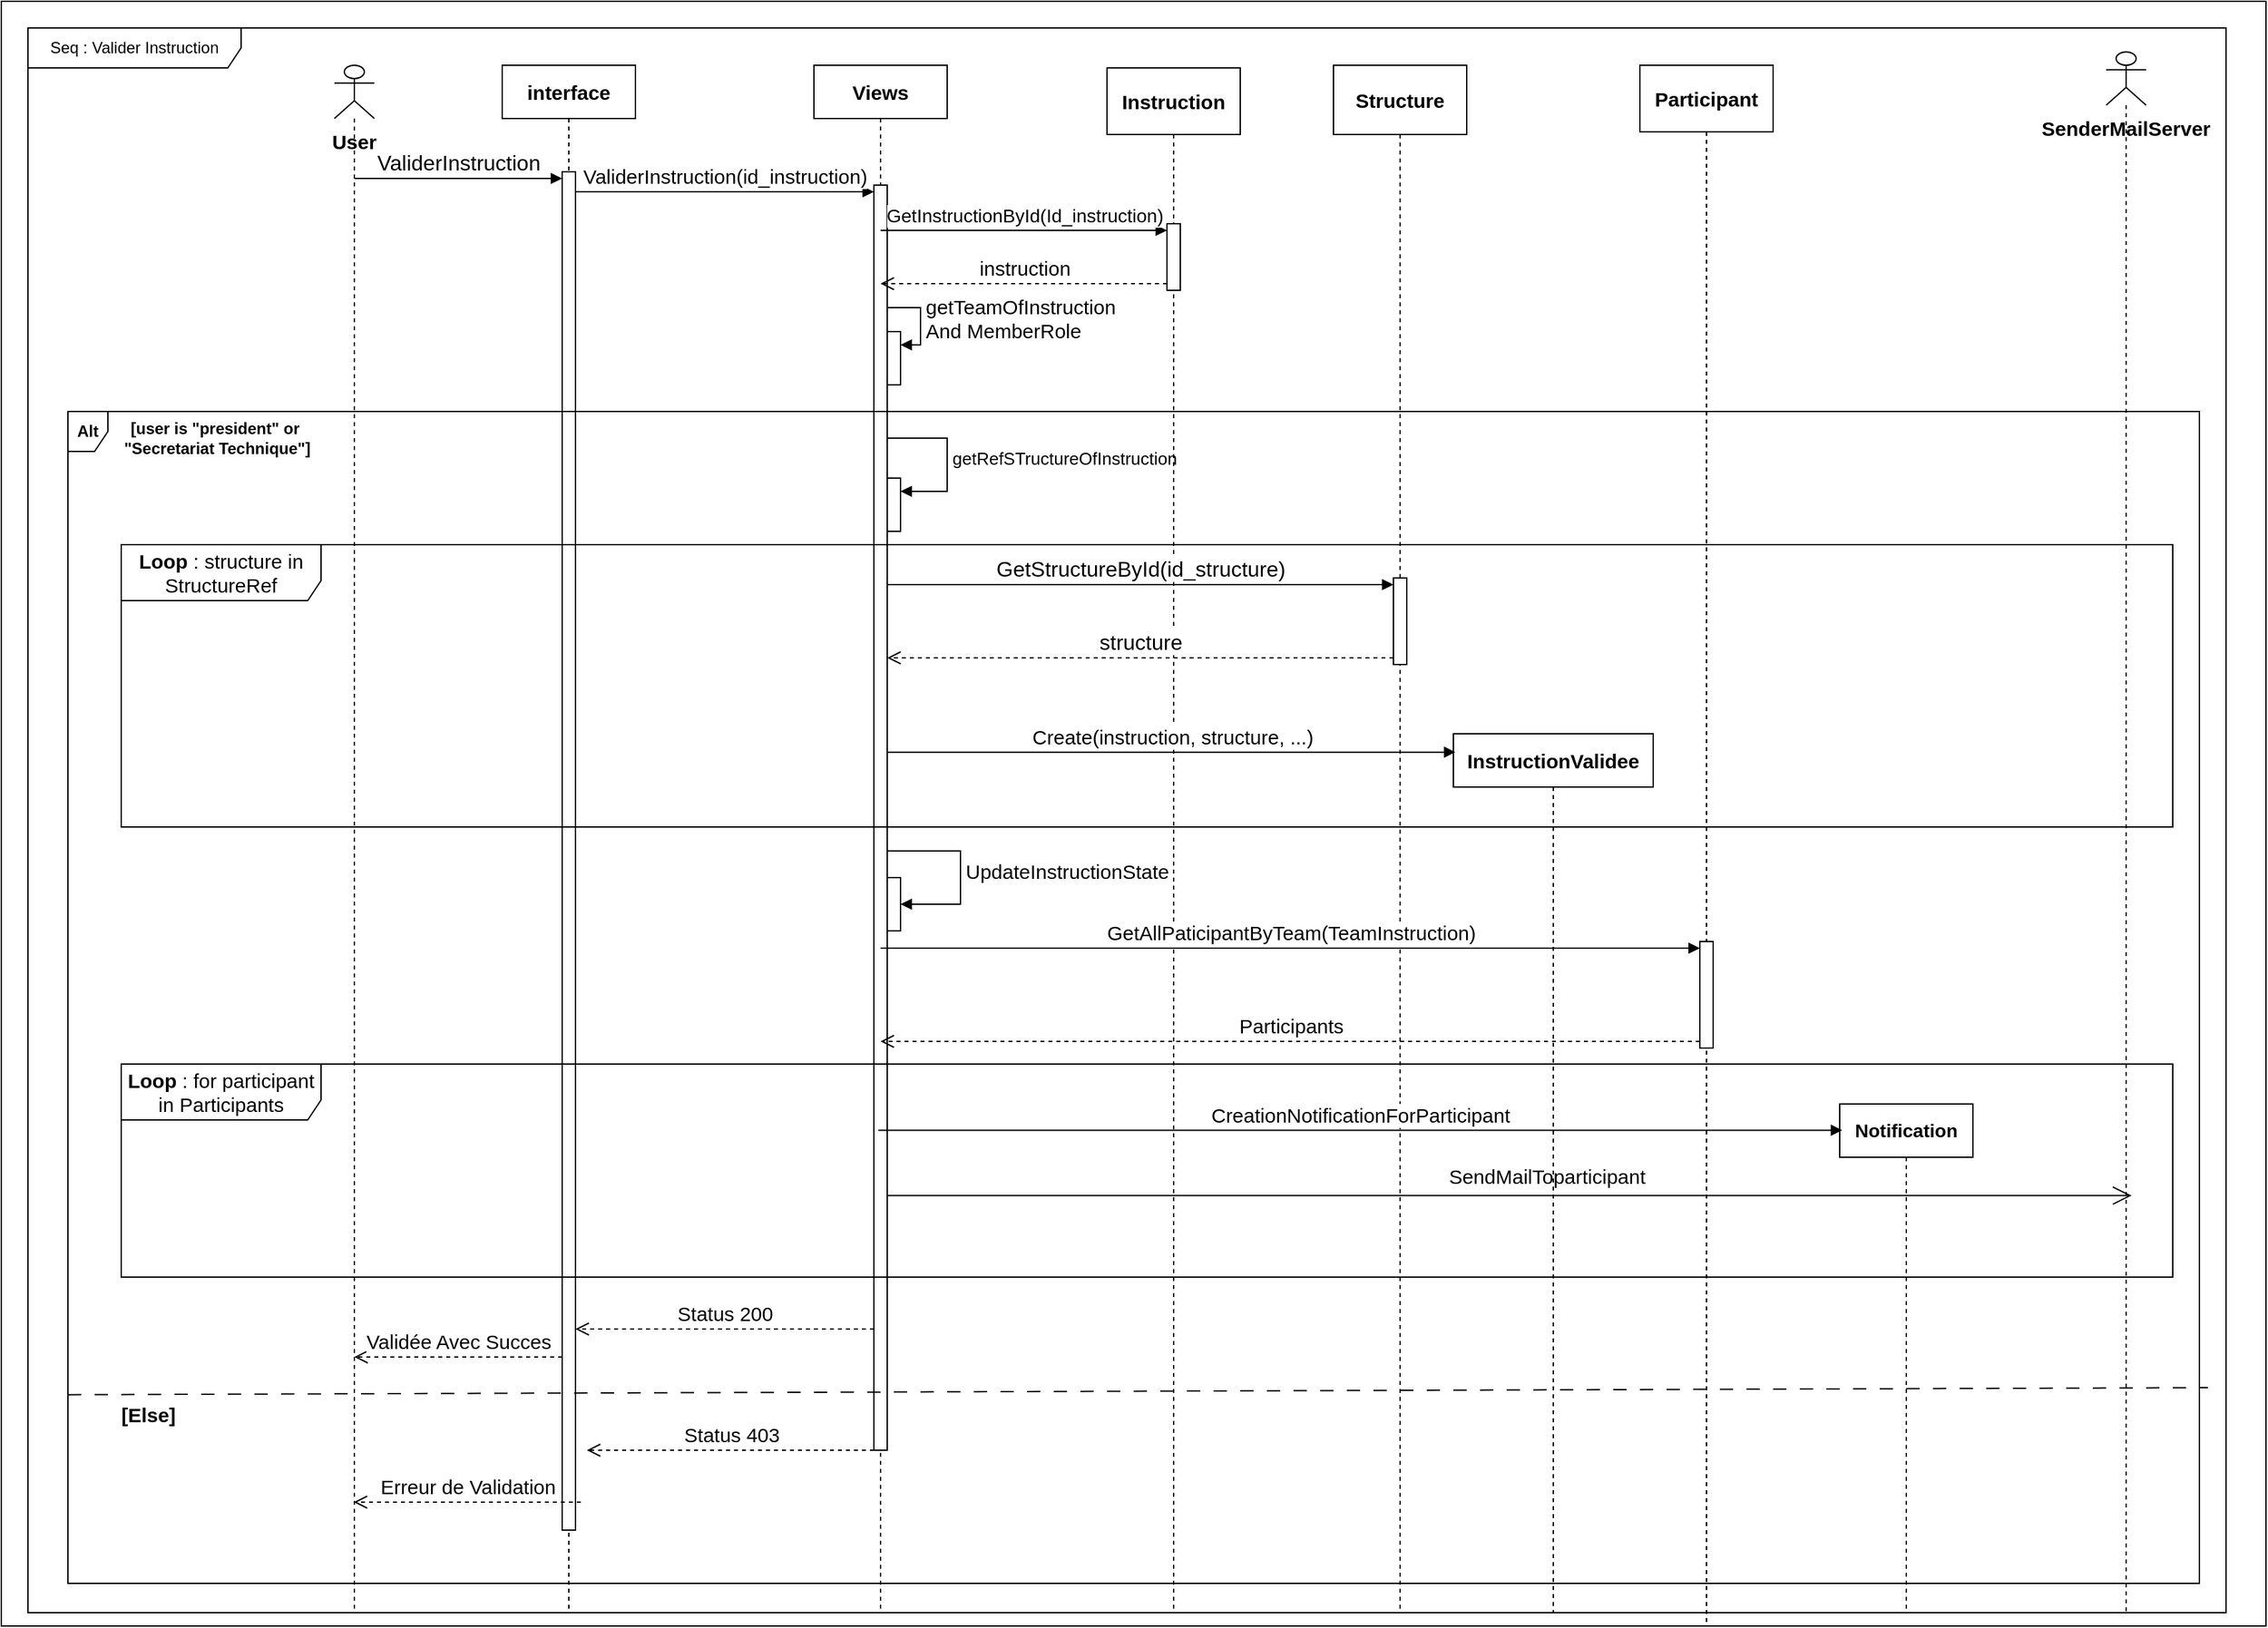 <mxfile version="24.8.3">
  <diagram name="Page-1" id="ON7jqTzJWOXjFkreH4Ix">
    <mxGraphModel dx="1104" dy="618" grid="1" gridSize="10" guides="1" tooltips="1" connect="1" arrows="1" fold="1" page="1" pageScale="1" pageWidth="3300" pageHeight="4681" math="0" shadow="0">
      <root>
        <mxCell id="0" />
        <mxCell id="1" parent="0" />
        <mxCell id="eFRtuEWTY4atHuIbvikw-49" value="" style="rounded=0;whiteSpace=wrap;html=1;" parent="1" vertex="1">
          <mxGeometry x="580" y="380" width="1700" height="1220" as="geometry" />
        </mxCell>
        <mxCell id="eFRtuEWTY4atHuIbvikw-50" value="" style="shape=umlLifeline;perimeter=lifelinePerimeter;whiteSpace=wrap;html=1;container=1;dropTarget=0;collapsible=0;recursiveResize=0;outlineConnect=0;portConstraint=eastwest;newEdgeStyle={&quot;curved&quot;:0,&quot;rounded&quot;:0};participant=umlActor;" parent="1" vertex="1">
          <mxGeometry x="830" y="428" width="30" height="1162" as="geometry" />
        </mxCell>
        <mxCell id="eFRtuEWTY4atHuIbvikw-51" value="&lt;b&gt;&lt;font style=&quot;font-size: 15px;&quot;&gt;interface&lt;/font&gt;&lt;/b&gt;" style="shape=umlLifeline;perimeter=lifelinePerimeter;whiteSpace=wrap;html=1;container=1;dropTarget=0;collapsible=0;recursiveResize=0;outlineConnect=0;portConstraint=eastwest;newEdgeStyle={&quot;curved&quot;:0,&quot;rounded&quot;:0};" parent="1" vertex="1">
          <mxGeometry x="956" y="428" width="100" height="1162" as="geometry" />
        </mxCell>
        <mxCell id="eFRtuEWTY4atHuIbvikw-52" value="" style="html=1;points=[[0,0,0,0,5],[0,1,0,0,-5],[1,0,0,0,5],[1,1,0,0,-5]];perimeter=orthogonalPerimeter;outlineConnect=0;targetShapes=umlLifeline;portConstraint=eastwest;newEdgeStyle={&quot;curved&quot;:0,&quot;rounded&quot;:0};" parent="eFRtuEWTY4atHuIbvikw-51" vertex="1">
          <mxGeometry x="45" y="80" width="10" height="1020" as="geometry" />
        </mxCell>
        <mxCell id="eFRtuEWTY4atHuIbvikw-53" value="&lt;b&gt;&lt;font style=&quot;font-size: 15px;&quot;&gt;Views&lt;/font&gt;&lt;/b&gt;" style="shape=umlLifeline;perimeter=lifelinePerimeter;whiteSpace=wrap;html=1;container=1;dropTarget=0;collapsible=0;recursiveResize=0;outlineConnect=0;portConstraint=eastwest;newEdgeStyle={&quot;curved&quot;:0,&quot;rounded&quot;:0};" parent="1" vertex="1">
          <mxGeometry x="1190" y="428" width="100" height="1162" as="geometry" />
        </mxCell>
        <mxCell id="eFRtuEWTY4atHuIbvikw-54" value="" style="html=1;points=[[0,0,0,0,5],[0,1,0,0,-5],[1,0,0,0,5],[1,1,0,0,-5]];perimeter=orthogonalPerimeter;outlineConnect=0;targetShapes=umlLifeline;portConstraint=eastwest;newEdgeStyle={&quot;curved&quot;:0,&quot;rounded&quot;:0};" parent="eFRtuEWTY4atHuIbvikw-53" vertex="1">
          <mxGeometry x="45" y="90" width="10" height="950" as="geometry" />
        </mxCell>
        <mxCell id="eFRtuEWTY4atHuIbvikw-55" value="" style="html=1;points=[[0,0,0,0,5],[0,1,0,0,-5],[1,0,0,0,5],[1,1,0,0,-5]];perimeter=orthogonalPerimeter;outlineConnect=0;targetShapes=umlLifeline;portConstraint=eastwest;newEdgeStyle={&quot;curved&quot;:0,&quot;rounded&quot;:0};" parent="eFRtuEWTY4atHuIbvikw-53" vertex="1">
          <mxGeometry x="55" y="200" width="10" height="40" as="geometry" />
        </mxCell>
        <mxCell id="eFRtuEWTY4atHuIbvikw-56" value="&lt;font style=&quot;font-size: 15px;&quot;&gt;getTeamOfInstruction&lt;/font&gt;&lt;div style=&quot;font-size: 15px;&quot;&gt;&lt;font style=&quot;font-size: 15px;&quot;&gt;And MemberRole&lt;/font&gt;&lt;/div&gt;" style="html=1;align=left;spacingLeft=2;endArrow=block;rounded=0;edgeStyle=orthogonalEdgeStyle;curved=0;rounded=0;" parent="eFRtuEWTY4atHuIbvikw-53" source="eFRtuEWTY4atHuIbvikw-54" target="eFRtuEWTY4atHuIbvikw-55" edge="1">
          <mxGeometry x="-0.029" relative="1" as="geometry">
            <mxPoint x="50" y="180" as="sourcePoint" />
            <Array as="points">
              <mxPoint x="80" y="182" />
              <mxPoint x="80" y="210" />
            </Array>
            <mxPoint as="offset" />
          </mxGeometry>
        </mxCell>
        <mxCell id="eFRtuEWTY4atHuIbvikw-57" value="" style="html=1;points=[[0,0,0,0,5],[0,1,0,0,-5],[1,0,0,0,5],[1,1,0,0,-5]];perimeter=orthogonalPerimeter;outlineConnect=0;targetShapes=umlLifeline;portConstraint=eastwest;newEdgeStyle={&quot;curved&quot;:0,&quot;rounded&quot;:0};" parent="eFRtuEWTY4atHuIbvikw-53" vertex="1">
          <mxGeometry x="55" y="310" width="10" height="40" as="geometry" />
        </mxCell>
        <mxCell id="eFRtuEWTY4atHuIbvikw-58" value="&lt;font style=&quot;font-size: 13px;&quot;&gt;getRefSTructureOfInstruction&lt;/font&gt;" style="html=1;align=left;spacingLeft=2;endArrow=block;rounded=0;edgeStyle=orthogonalEdgeStyle;curved=0;rounded=0;" parent="eFRtuEWTY4atHuIbvikw-53" source="eFRtuEWTY4atHuIbvikw-54" target="eFRtuEWTY4atHuIbvikw-57" edge="1">
          <mxGeometry relative="1" as="geometry">
            <mxPoint x="70" y="320" as="sourcePoint" />
            <Array as="points">
              <mxPoint x="100" y="280" />
              <mxPoint x="100" y="320" />
            </Array>
          </mxGeometry>
        </mxCell>
        <mxCell id="eFRtuEWTY4atHuIbvikw-59" value="" style="html=1;points=[[0,0,0,0,5],[0,1,0,0,-5],[1,0,0,0,5],[1,1,0,0,-5]];perimeter=orthogonalPerimeter;outlineConnect=0;targetShapes=umlLifeline;portConstraint=eastwest;newEdgeStyle={&quot;curved&quot;:0,&quot;rounded&quot;:0};" parent="eFRtuEWTY4atHuIbvikw-53" vertex="1">
          <mxGeometry x="55" y="610" width="10" height="40" as="geometry" />
        </mxCell>
        <mxCell id="eFRtuEWTY4atHuIbvikw-60" value="&lt;font style=&quot;font-size: 15px;&quot;&gt;UpdateInstructionState&lt;/font&gt;" style="html=1;align=left;spacingLeft=2;endArrow=block;rounded=0;edgeStyle=orthogonalEdgeStyle;curved=0;rounded=0;" parent="eFRtuEWTY4atHuIbvikw-53" source="eFRtuEWTY4atHuIbvikw-54" target="eFRtuEWTY4atHuIbvikw-59" edge="1">
          <mxGeometry relative="1" as="geometry">
            <mxPoint x="50" y="630" as="sourcePoint" />
            <Array as="points">
              <mxPoint x="110" y="590" />
              <mxPoint x="110" y="630" />
            </Array>
          </mxGeometry>
        </mxCell>
        <mxCell id="eFRtuEWTY4atHuIbvikw-61" value="&lt;b&gt;&lt;font style=&quot;font-size: 15px;&quot;&gt;Instruction&lt;/font&gt;&lt;/b&gt;" style="shape=umlLifeline;perimeter=lifelinePerimeter;whiteSpace=wrap;html=1;container=1;dropTarget=0;collapsible=0;recursiveResize=0;outlineConnect=0;portConstraint=eastwest;newEdgeStyle={&quot;curved&quot;:0,&quot;rounded&quot;:0};size=50;" parent="1" vertex="1">
          <mxGeometry x="1410" y="430" width="100" height="1160" as="geometry" />
        </mxCell>
        <mxCell id="eFRtuEWTY4atHuIbvikw-62" value="" style="html=1;points=[[0,0,0,0,5],[0,1,0,0,-5],[1,0,0,0,5],[1,1,0,0,-5]];perimeter=orthogonalPerimeter;outlineConnect=0;targetShapes=umlLifeline;portConstraint=eastwest;newEdgeStyle={&quot;curved&quot;:0,&quot;rounded&quot;:0};" parent="eFRtuEWTY4atHuIbvikw-61" vertex="1">
          <mxGeometry x="45" y="117" width="10" height="50" as="geometry" />
        </mxCell>
        <mxCell id="eFRtuEWTY4atHuIbvikw-63" value="&lt;font style=&quot;font-size: 16px;&quot;&gt;ValiderInstruction&lt;/font&gt;" style="html=1;verticalAlign=bottom;endArrow=block;curved=0;rounded=0;entryX=0;entryY=0;entryDx=0;entryDy=5;" parent="1" source="eFRtuEWTY4atHuIbvikw-50" target="eFRtuEWTY4atHuIbvikw-52" edge="1">
          <mxGeometry relative="1" as="geometry">
            <mxPoint x="880" y="503" as="sourcePoint" />
          </mxGeometry>
        </mxCell>
        <mxCell id="eFRtuEWTY4atHuIbvikw-64" value="&lt;font style=&quot;font-size: 15px;&quot;&gt;Erreur de Validation&lt;/font&gt;" style="html=1;verticalAlign=bottom;endArrow=open;dashed=1;endSize=8;curved=0;rounded=0;exitX=0;exitY=1;exitDx=0;exitDy=-5;" parent="1" edge="1">
          <mxGeometry relative="1" as="geometry">
            <mxPoint x="844.548" y="1507.0" as="targetPoint" />
            <mxPoint x="1015" y="1507.0" as="sourcePoint" />
          </mxGeometry>
        </mxCell>
        <mxCell id="eFRtuEWTY4atHuIbvikw-65" value="&lt;font style=&quot;font-size: 15px;&quot;&gt;ValiderInstruction(id_instruction)&lt;/font&gt;" style="html=1;verticalAlign=bottom;endArrow=block;curved=0;rounded=0;entryX=0;entryY=0;entryDx=0;entryDy=5;" parent="1" source="eFRtuEWTY4atHuIbvikw-52" target="eFRtuEWTY4atHuIbvikw-54" edge="1">
          <mxGeometry relative="1" as="geometry">
            <mxPoint x="1030" y="533" as="sourcePoint" />
          </mxGeometry>
        </mxCell>
        <mxCell id="eFRtuEWTY4atHuIbvikw-66" value="&lt;font style=&quot;font-size: 15px;&quot;&gt;Status 403&lt;/font&gt;" style="html=1;verticalAlign=bottom;endArrow=open;dashed=1;endSize=8;curved=0;rounded=0;exitX=0;exitY=1;exitDx=0;exitDy=-5;" parent="1" edge="1">
          <mxGeometry relative="1" as="geometry">
            <mxPoint x="1019.548" y="1468.0" as="targetPoint" />
            <mxPoint x="1235" y="1468.0" as="sourcePoint" />
          </mxGeometry>
        </mxCell>
        <mxCell id="eFRtuEWTY4atHuIbvikw-67" value="&lt;font style=&quot;font-size: 14px;&quot;&gt;GetInstructionById(Id_instruction)&lt;/font&gt;" style="html=1;verticalAlign=bottom;endArrow=block;curved=0;rounded=0;entryX=0;entryY=0;entryDx=0;entryDy=5;" parent="1" source="eFRtuEWTY4atHuIbvikw-53" target="eFRtuEWTY4atHuIbvikw-62" edge="1">
          <mxGeometry relative="1" as="geometry">
            <mxPoint x="1370" y="583" as="sourcePoint" />
          </mxGeometry>
        </mxCell>
        <mxCell id="eFRtuEWTY4atHuIbvikw-68" value="&lt;font style=&quot;font-size: 15px;&quot;&gt;instruction&lt;/font&gt;" style="html=1;verticalAlign=bottom;endArrow=open;dashed=1;endSize=8;curved=0;rounded=0;exitX=0;exitY=1;exitDx=0;exitDy=-5;" parent="1" source="eFRtuEWTY4atHuIbvikw-62" target="eFRtuEWTY4atHuIbvikw-53" edge="1">
          <mxGeometry relative="1" as="geometry">
            <mxPoint x="1370" y="653" as="targetPoint" />
          </mxGeometry>
        </mxCell>
        <mxCell id="eFRtuEWTY4atHuIbvikw-69" value="&lt;b&gt;Alt&lt;/b&gt;" style="shape=umlFrame;whiteSpace=wrap;html=1;pointerEvents=0;width=30;height=30;" parent="1" vertex="1">
          <mxGeometry x="630" y="688" width="1600" height="880" as="geometry" />
        </mxCell>
        <mxCell id="eFRtuEWTY4atHuIbvikw-70" value="&lt;font style=&quot;font-size: 15px;&quot;&gt;&lt;b&gt;Loop &lt;/b&gt;: structure in StructureRef&lt;/font&gt;" style="shape=umlFrame;whiteSpace=wrap;html=1;pointerEvents=0;width=150;height=42;" parent="1" vertex="1">
          <mxGeometry x="670" y="788" width="1540" height="212" as="geometry" />
        </mxCell>
        <mxCell id="eFRtuEWTY4atHuIbvikw-71" value="&lt;b&gt;&lt;font style=&quot;font-size: 15px;&quot;&gt;Structure&lt;/font&gt;&lt;/b&gt;" style="shape=umlLifeline;perimeter=lifelinePerimeter;whiteSpace=wrap;html=1;container=1;dropTarget=0;collapsible=0;recursiveResize=0;outlineConnect=0;portConstraint=eastwest;newEdgeStyle={&quot;curved&quot;:0,&quot;rounded&quot;:0};size=52;" parent="1" vertex="1">
          <mxGeometry x="1580" y="428" width="100" height="1162" as="geometry" />
        </mxCell>
        <mxCell id="eFRtuEWTY4atHuIbvikw-72" value="" style="html=1;points=[[0,0,0,0,5],[0,1,0,0,-5],[1,0,0,0,5],[1,1,0,0,-5]];perimeter=orthogonalPerimeter;outlineConnect=0;targetShapes=umlLifeline;portConstraint=eastwest;newEdgeStyle={&quot;curved&quot;:0,&quot;rounded&quot;:0};" parent="eFRtuEWTY4atHuIbvikw-71" vertex="1">
          <mxGeometry x="45" y="385" width="10" height="65" as="geometry" />
        </mxCell>
        <mxCell id="eFRtuEWTY4atHuIbvikw-73" value="&lt;font style=&quot;font-size: 16px;&quot;&gt;GetStructureById(id_structure)&lt;/font&gt;" style="html=1;verticalAlign=bottom;endArrow=block;curved=0;rounded=0;entryX=0;entryY=0;entryDx=0;entryDy=5;" parent="1" source="eFRtuEWTY4atHuIbvikw-54" target="eFRtuEWTY4atHuIbvikw-72" edge="1">
          <mxGeometry relative="1" as="geometry">
            <mxPoint x="1460" y="783" as="sourcePoint" />
          </mxGeometry>
        </mxCell>
        <mxCell id="eFRtuEWTY4atHuIbvikw-74" value="&lt;font style=&quot;font-size: 16px;&quot;&gt;structure&lt;/font&gt;" style="html=1;verticalAlign=bottom;endArrow=open;dashed=1;endSize=8;curved=0;rounded=0;exitX=0;exitY=1;exitDx=0;exitDy=-5;" parent="1" source="eFRtuEWTY4atHuIbvikw-72" target="eFRtuEWTY4atHuIbvikw-54" edge="1">
          <mxGeometry relative="1" as="geometry">
            <mxPoint x="1460" y="853" as="targetPoint" />
          </mxGeometry>
        </mxCell>
        <mxCell id="eFRtuEWTY4atHuIbvikw-75" value="&lt;b&gt;&lt;font style=&quot;font-size: 15px;&quot;&gt;InstructionValidee&lt;/font&gt;&lt;/b&gt;" style="shape=umlLifeline;perimeter=lifelinePerimeter;whiteSpace=wrap;html=1;container=1;dropTarget=0;collapsible=0;recursiveResize=0;outlineConnect=0;portConstraint=eastwest;newEdgeStyle={&quot;curved&quot;:0,&quot;rounded&quot;:0};" parent="1" vertex="1">
          <mxGeometry x="1670" y="930" width="150" height="660" as="geometry" />
        </mxCell>
        <mxCell id="eFRtuEWTY4atHuIbvikw-76" value="&lt;font style=&quot;font-size: 15px;&quot;&gt;Create(instruction, structure, ...)&lt;/font&gt;" style="html=1;verticalAlign=bottom;endArrow=block;curved=0;rounded=0;entryX=0.01;entryY=0.021;entryDx=0;entryDy=0;entryPerimeter=0;" parent="1" source="eFRtuEWTY4atHuIbvikw-54" target="eFRtuEWTY4atHuIbvikw-75" edge="1">
          <mxGeometry width="80" relative="1" as="geometry">
            <mxPoint x="1490" y="938" as="sourcePoint" />
            <mxPoint x="1720" y="928" as="targetPoint" />
          </mxGeometry>
        </mxCell>
        <mxCell id="eFRtuEWTY4atHuIbvikw-77" value="&lt;b&gt;&lt;font style=&quot;font-size: 15px;&quot;&gt;Participant&lt;/font&gt;&lt;/b&gt;" style="shape=umlLifeline;perimeter=lifelinePerimeter;whiteSpace=wrap;html=1;container=1;dropTarget=0;collapsible=0;recursiveResize=0;outlineConnect=0;portConstraint=eastwest;newEdgeStyle={&quot;curved&quot;:0,&quot;rounded&quot;:0};size=50;" parent="1" vertex="1">
          <mxGeometry x="1810" y="428" width="100" height="1170" as="geometry" />
        </mxCell>
        <mxCell id="eFRtuEWTY4atHuIbvikw-78" value="" style="html=1;points=[[0,0,0,0,5],[0,1,0,0,-5],[1,0,0,0,5],[1,1,0,0,-5]];perimeter=orthogonalPerimeter;outlineConnect=0;targetShapes=umlLifeline;portConstraint=eastwest;newEdgeStyle={&quot;curved&quot;:0,&quot;rounded&quot;:0};" parent="eFRtuEWTY4atHuIbvikw-77" vertex="1">
          <mxGeometry x="45" y="658" width="10" height="80" as="geometry" />
        </mxCell>
        <mxCell id="eFRtuEWTY4atHuIbvikw-79" value="&lt;font style=&quot;font-size: 15px;&quot;&gt;GetAllPaticipantByTeam(TeamInstruction)&lt;/font&gt;" style="html=1;verticalAlign=bottom;endArrow=block;curved=0;rounded=0;entryX=0;entryY=0;entryDx=0;entryDy=5;" parent="1" source="eFRtuEWTY4atHuIbvikw-53" target="eFRtuEWTY4atHuIbvikw-78" edge="1">
          <mxGeometry relative="1" as="geometry">
            <mxPoint x="1440" y="1123" as="sourcePoint" />
          </mxGeometry>
        </mxCell>
        <mxCell id="eFRtuEWTY4atHuIbvikw-80" value="&lt;font style=&quot;font-size: 15px;&quot;&gt;Participants&lt;/font&gt;" style="html=1;verticalAlign=bottom;endArrow=open;dashed=1;endSize=8;curved=0;rounded=0;exitX=0;exitY=1;exitDx=0;exitDy=-5;" parent="1" source="eFRtuEWTY4atHuIbvikw-78" target="eFRtuEWTY4atHuIbvikw-53" edge="1">
          <mxGeometry relative="1" as="geometry">
            <mxPoint x="1440" y="1193" as="targetPoint" />
          </mxGeometry>
        </mxCell>
        <mxCell id="eFRtuEWTY4atHuIbvikw-81" value="&lt;b&gt;&lt;font style=&quot;font-size: 14px;&quot;&gt;Notification&lt;/font&gt;&lt;/b&gt;" style="shape=umlLifeline;perimeter=lifelinePerimeter;whiteSpace=wrap;html=1;container=1;dropTarget=0;collapsible=0;recursiveResize=0;outlineConnect=0;portConstraint=eastwest;newEdgeStyle={&quot;curved&quot;:0,&quot;rounded&quot;:0};" parent="1" vertex="1">
          <mxGeometry x="1960" y="1208" width="100" height="382" as="geometry" />
        </mxCell>
        <mxCell id="eFRtuEWTY4atHuIbvikw-82" value="&lt;font style=&quot;font-size: 15px;&quot;&gt;CreationNotificationForParticipant&lt;/font&gt;" style="html=1;verticalAlign=bottom;endArrow=block;curved=0;rounded=0;entryX=0.019;entryY=0.065;entryDx=0;entryDy=0;entryPerimeter=0;" parent="1" edge="1">
          <mxGeometry width="80" relative="1" as="geometry">
            <mxPoint x="1238.278" y="1227.7" as="sourcePoint" />
            <mxPoint x="1961.9" y="1227.7" as="targetPoint" />
          </mxGeometry>
        </mxCell>
        <mxCell id="eFRtuEWTY4atHuIbvikw-83" value="&lt;font style=&quot;font-size: 15px;&quot;&gt;&lt;b&gt;Loop &lt;/b&gt;: for participant in Participants&lt;/font&gt;" style="shape=umlFrame;whiteSpace=wrap;html=1;pointerEvents=0;width=150;height=42;" parent="1" vertex="1">
          <mxGeometry x="670" y="1178" width="1540" height="160" as="geometry" />
        </mxCell>
        <mxCell id="eFRtuEWTY4atHuIbvikw-84" value="" style="shape=umlLifeline;perimeter=lifelinePerimeter;whiteSpace=wrap;html=1;container=1;dropTarget=0;collapsible=0;recursiveResize=0;outlineConnect=0;portConstraint=eastwest;newEdgeStyle={&quot;curved&quot;:0,&quot;rounded&quot;:0};participant=umlActor;" parent="1" vertex="1">
          <mxGeometry x="2160" y="418" width="30" height="1172" as="geometry" />
        </mxCell>
        <mxCell id="eFRtuEWTY4atHuIbvikw-85" value="" style="endArrow=open;endFill=1;endSize=12;html=1;rounded=0;entryX=0.637;entryY=0.709;entryDx=0;entryDy=0;entryPerimeter=0;" parent="1" edge="1">
          <mxGeometry width="160" relative="1" as="geometry">
            <mxPoint x="1245.0" y="1276.79" as="sourcePoint" />
            <mxPoint x="2179.11" y="1276.79" as="targetPoint" />
          </mxGeometry>
        </mxCell>
        <mxCell id="eFRtuEWTY4atHuIbvikw-86" value="&lt;font style=&quot;font-size: 15px;&quot;&gt;SendMailToparticipant&lt;/font&gt;" style="text;html=1;align=center;verticalAlign=middle;resizable=0;points=[];autosize=1;strokeColor=none;fillColor=none;" parent="1" vertex="1">
          <mxGeometry x="1655" y="1247" width="170" height="30" as="geometry" />
        </mxCell>
        <mxCell id="eFRtuEWTY4atHuIbvikw-87" value="&lt;font style=&quot;font-size: 15px;&quot;&gt;Status 200&lt;/font&gt;" style="html=1;verticalAlign=bottom;endArrow=open;dashed=1;endSize=8;curved=0;rounded=0;" parent="1" source="eFRtuEWTY4atHuIbvikw-54" target="eFRtuEWTY4atHuIbvikw-52" edge="1">
          <mxGeometry relative="1" as="geometry">
            <mxPoint x="1028" y="1377" as="targetPoint" />
            <mxPoint x="1245" y="1377" as="sourcePoint" />
            <Array as="points">
              <mxPoint x="1140" y="1377" />
            </Array>
          </mxGeometry>
        </mxCell>
        <mxCell id="eFRtuEWTY4atHuIbvikw-88" value="&lt;font style=&quot;font-size: 15px;&quot;&gt;Validée Avec Succes&lt;/font&gt;" style="html=1;verticalAlign=bottom;endArrow=open;dashed=1;endSize=8;curved=0;rounded=0;" parent="1" source="eFRtuEWTY4atHuIbvikw-52" target="eFRtuEWTY4atHuIbvikw-50" edge="1">
          <mxGeometry relative="1" as="geometry">
            <mxPoint x="830" y="1408" as="targetPoint" />
            <mxPoint x="1002" y="1408" as="sourcePoint" />
            <Array as="points">
              <mxPoint x="950" y="1398" />
            </Array>
          </mxGeometry>
        </mxCell>
        <mxCell id="eFRtuEWTY4atHuIbvikw-89" value="" style="endArrow=none;startArrow=none;endFill=0;startFill=0;endSize=8;html=1;verticalAlign=bottom;dashed=1;labelBackgroundColor=none;dashPattern=10 10;rounded=0;entryX=1.004;entryY=0.833;entryDx=0;entryDy=0;entryPerimeter=0;exitX=0;exitY=0.839;exitDx=0;exitDy=0;exitPerimeter=0;" parent="1" source="eFRtuEWTY4atHuIbvikw-69" target="eFRtuEWTY4atHuIbvikw-69" edge="1">
          <mxGeometry width="160" relative="1" as="geometry">
            <mxPoint x="630" y="1426" as="sourcePoint" />
            <mxPoint x="2240" y="1427" as="targetPoint" />
          </mxGeometry>
        </mxCell>
        <mxCell id="eFRtuEWTY4atHuIbvikw-90" value="[user is &quot;president&quot; or&lt;div&gt;&amp;nbsp;&quot;Secretariat Technique&quot;]&lt;/div&gt;" style="text;align=center;fontStyle=1;verticalAlign=middle;spacingLeft=3;spacingRight=3;strokeColor=none;rotatable=0;points=[[0,0.5],[1,0.5]];portConstraint=eastwest;html=1;" parent="1" vertex="1">
          <mxGeometry x="670" y="688" width="140" height="40" as="geometry" />
        </mxCell>
        <mxCell id="eFRtuEWTY4atHuIbvikw-91" value="&lt;font style=&quot;font-size: 15px;&quot;&gt;[Else]&lt;/font&gt;" style="text;align=center;fontStyle=1;verticalAlign=middle;spacingLeft=3;spacingRight=3;strokeColor=none;rotatable=0;points=[[0,0.5],[1,0.5]];portConstraint=eastwest;html=1;" parent="1" vertex="1">
          <mxGeometry x="650" y="1428" width="80" height="26" as="geometry" />
        </mxCell>
        <mxCell id="eFRtuEWTY4atHuIbvikw-92" value="Seq : Valider Instruction" style="shape=umlFrame;whiteSpace=wrap;html=1;pointerEvents=0;recursiveResize=0;container=1;collapsible=0;width=160;" parent="1" vertex="1">
          <mxGeometry x="600" y="400" width="1650" height="1190" as="geometry" />
        </mxCell>
        <mxCell id="eFRtuEWTY4atHuIbvikw-93" value="&lt;b&gt;&lt;font style=&quot;font-size: 15px;&quot;&gt;User&lt;/font&gt;&lt;/b&gt;" style="text;html=1;align=center;verticalAlign=middle;whiteSpace=wrap;rounded=0;" parent="eFRtuEWTY4atHuIbvikw-92" vertex="1">
          <mxGeometry x="215" y="70" width="60" height="30" as="geometry" />
        </mxCell>
        <mxCell id="eFRtuEWTY4atHuIbvikw-94" value="&lt;b&gt;&lt;font style=&quot;font-size: 15px;&quot;&gt;SenderMailServer&lt;/font&gt;&lt;/b&gt;" style="text;html=1;align=center;verticalAlign=middle;whiteSpace=wrap;rounded=0;" parent="eFRtuEWTY4atHuIbvikw-92" vertex="1">
          <mxGeometry x="1545" y="60" width="60" height="30" as="geometry" />
        </mxCell>
      </root>
    </mxGraphModel>
  </diagram>
</mxfile>
